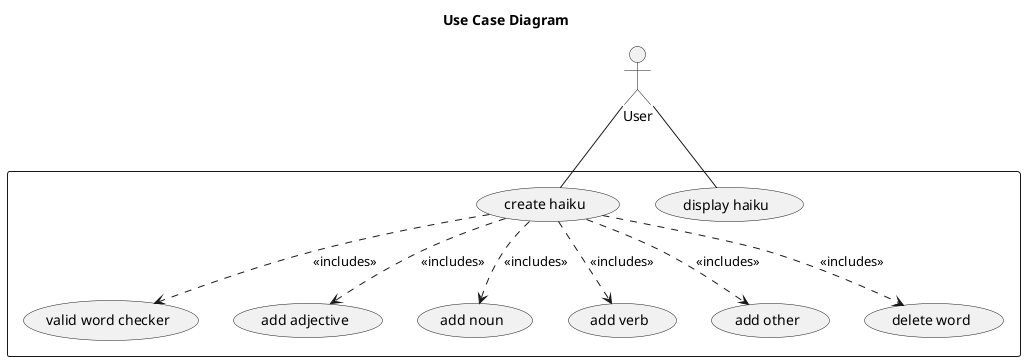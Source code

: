 @startuml
title Use Case Diagram

actor User


rectangle  {
usecase "create haiku" as UC2
usecase "display haiku" as UC1
User -- UC2
User -- UC1
UC2 ..> (valid word checker): <<includes>>
UC2 ..> (add adjective): <<includes>>
UC2 ..> (add noun): <<includes>>
UC2 ..> (add verb): <<includes>>
UC2 ..> (add other): <<includes>>
UC2 ..> (delete word): <<includes>>


}
@enduml

